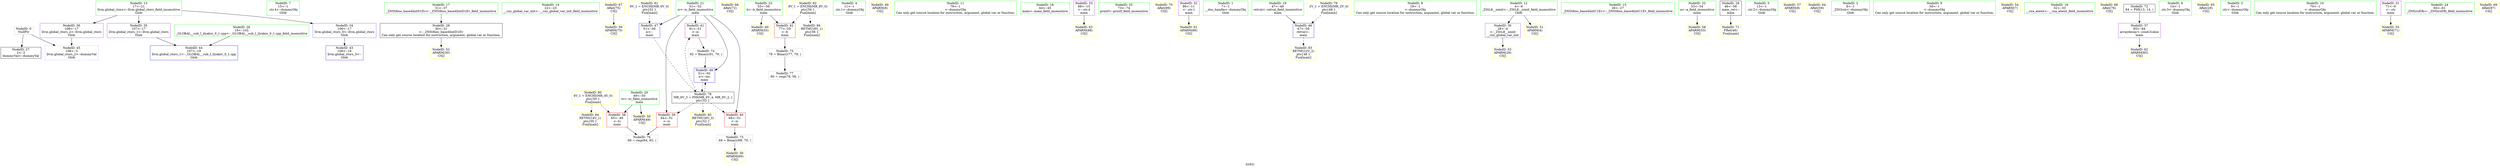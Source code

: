 digraph "SVFG" {
	label="SVFG";

	Node0x5575c5281010 [shape=record,color=grey,label="{NodeID: 0\nNullPtr}"];
	Node0x5575c5281010 -> Node0x5575c5292080[style=solid];
	Node0x5575c5281010 -> Node0x5575c5293070[style=solid];
	Node0x5575c5293070 [shape=record,color=blue, style = dotted,label="{NodeID: 45\n108\<--3\nllvm.global_ctors_2\<--dummyVal\nGlob }"];
	Node0x5575c528f7d0 [shape=record,color=green,label="{NodeID: 7\n15\<--1\n.str.4\<--dummyObj\nGlob }"];
	Node0x5575c5293e60 [shape=record,color=yellow,style=double,label="{NodeID: 52\nAPARM(30)\nCS[]}"];
	Node0x5575c5291470 [shape=record,color=green,label="{NodeID: 14\n22\<--23\n__cxx_global_var_init\<--__cxx_global_var_init_field_insensitive\n}"];
	Node0x5575c5294410 [shape=record,color=yellow,style=double,label="{NodeID: 59\nAPARM(75)\nCS[]}"];
	Node0x5575c5291b10 [shape=record,color=green,label="{NodeID: 21\n51\<--52\nic\<--ic_field_insensitive\nmain\n}"];
	Node0x5575c5291b10 -> Node0x5575c5292b30[style=solid];
	Node0x5575c5291b10 -> Node0x5575c5292c00[style=solid];
	Node0x5575c5291b10 -> Node0x5575c5292cd0[style=solid];
	Node0x5575c5291b10 -> Node0x5575c5293240[style=solid];
	Node0x5575c5291b10 -> Node0x5575c5293b20[style=solid];
	Node0x5575c5294940 [shape=record,color=yellow,style=double,label="{NodeID: 66\nARet(72)\nCS[]}"];
	Node0x5575c5292180 [shape=record,color=black,label="{NodeID: 28\n30\<--31\n\<--_ZNSt8ios_base4InitD1Ev\nCan only get source location for instruction, argument, global var or function.}"];
	Node0x5575c5292180 -> Node0x5575c5293e60[style=solid];
	Node0x5575c52959b0 [shape=record,color=grey,label="{NodeID: 73\n69 = Binary(68, 70, )\n}"];
	Node0x5575c52959b0 -> Node0x5575c52941a0[style=solid];
	Node0x5575c5292790 [shape=record,color=purple,label="{NodeID: 35\n107\<--17\nllvm.global_ctors_1\<--llvm.global_ctors\nGlob }"];
	Node0x5575c5292790 -> Node0x5575c5292f70[style=solid];
	Node0x5575c5298ed0 [shape=record,color=yellow,style=double,label="{NodeID: 80\n4V_1 = ENCHI(MR_4V_0)\npts\{50 \}\nFun[main]}"];
	Node0x5575c5298ed0 -> Node0x5575c5292a60[style=dashed];
	Node0x5575c5298ed0 -> Node0x5575c5299c90[style=dashed];
	Node0x5575c5292da0 [shape=record,color=red,label="{NodeID: 42\n77\<--55\n\<--b\nmain\n}"];
	Node0x5575c5292da0 -> Node0x5575c5295cb0[style=solid];
	Node0x5575c528fdb0 [shape=record,color=green,label="{NodeID: 4\n11\<--1\n.str.1\<--dummyObj\nGlob }"];
	Node0x5575c5293bf0 [shape=record,color=yellow,style=double,label="{NodeID: 49\nAPARM(8)\nCS[]}"];
	Node0x5575c52911d0 [shape=record,color=green,label="{NodeID: 11\n79\<--1\n\<--dummyObj\nCan only get source location for instruction, argument, global var or function.}"];
	Node0x5575c52941a0 [shape=record,color=yellow,style=double,label="{NodeID: 56\nAPARM(69)\nCS[]}"];
	Node0x5575c5291870 [shape=record,color=green,label="{NodeID: 18\n44\<--45\nmain\<--main_field_insensitive\n}"];
	Node0x5575c5294750 [shape=record,color=yellow,style=double,label="{NodeID: 63\nAPARM(88)\nCS[]}"];
	Node0x5575c5291e80 [shape=record,color=green,label="{NodeID: 25\n73\<--74\nprintf\<--printf_field_insensitive\n}"];
	Node0x5575c5295390 [shape=record,color=yellow,style=double,label="{NodeID: 70\nARet(89)\nCS[]}"];
	Node0x5575c52924f0 [shape=record,color=purple,label="{NodeID: 32\n86\<--11\n\<--.str.1\nmain\n}"];
	Node0x5575c52924f0 -> Node0x5575c52945b0[style=solid];
	Node0x5575c5295fb0 [shape=record,color=grey,label="{NodeID: 77\n80 = cmp(78, 58, )\n}"];
	Node0x5575c5292b30 [shape=record,color=red,label="{NodeID: 39\n64\<--51\n\<--ic\nmain\n}"];
	Node0x5575c5292b30 -> Node0x5575c5295e30[style=solid];
	Node0x5575c5299c90 [shape=record,color=yellow,style=double,label="{NodeID: 84\nRETMU(4V_1)\npts\{50 \}\nFun[main]}"];
	Node0x5575c52810a0 [shape=record,color=green,label="{NodeID: 1\n7\<--1\n__dso_handle\<--dummyObj\nGlob }"];
	Node0x5575c5293170 [shape=record,color=blue,label="{NodeID: 46\n47\<--58\nretval\<--\nmain\n}"];
	Node0x5575c5293170 -> Node0x5575c5299170[style=dashed];
	Node0x5575c528f860 [shape=record,color=green,label="{NodeID: 8\n18\<--1\n\<--dummyObj\nCan only get source location for instruction, argument, global var or function.}"];
	Node0x5575c5293f30 [shape=record,color=yellow,style=double,label="{NodeID: 53\nAPARM(28)\nCS[]}"];
	Node0x5575c5291570 [shape=record,color=green,label="{NodeID: 15\n26\<--27\n_ZNSt8ios_base4InitC1Ev\<--_ZNSt8ios_base4InitC1Ev_field_insensitive\n}"];
	Node0x5575c52944e0 [shape=record,color=yellow,style=double,label="{NodeID: 60\nAPARM(55)\nCS[]}"];
	Node0x5575c5291be0 [shape=record,color=green,label="{NodeID: 22\n53\<--54\na\<--a_field_insensitive\nmain\n}"];
	Node0x5575c5291be0 -> Node0x5575c5294340[style=solid];
	Node0x5575c52949d0 [shape=record,color=yellow,style=double,label="{NodeID: 67\nARet(75)\nCS[]}"];
	Node0x5575c52949d0 -> Node0x5575c5294410[style=solid];
	Node0x5575c5292280 [shape=record,color=black,label="{NodeID: 29\n46\<--58\nmain_ret\<--\nmain\n}"];
	Node0x5575c5292280 -> Node0x5575c5295420[style=solid];
	Node0x5575c5295b30 [shape=record,color=grey,label="{NodeID: 74\n92 = Binary(91, 70, )\n}"];
	Node0x5575c5295b30 -> Node0x5575c5293b20[style=solid];
	Node0x5575c5292890 [shape=record,color=purple,label="{NodeID: 36\n108\<--17\nllvm.global_ctors_2\<--llvm.global_ctors\nGlob }"];
	Node0x5575c5292890 -> Node0x5575c5293070[style=solid];
	Node0x5575c5298fb0 [shape=record,color=yellow,style=double,label="{NodeID: 81\n6V_1 = ENCHI(MR_6V_0)\npts\{52 \}\nFun[main]}"];
	Node0x5575c5298fb0 -> Node0x5575c5293240[style=dashed];
	Node0x5575c5292e70 [shape=record,color=blue,label="{NodeID: 43\n106\<--18\nllvm.global_ctors_0\<--\nGlob }"];
	Node0x5575c528fe40 [shape=record,color=green,label="{NodeID: 5\n13\<--1\n.str.2\<--dummyObj\nGlob }"];
	Node0x5575c5293cc0 [shape=record,color=yellow,style=double,label="{NodeID: 50\nAPARM(49)\nCS[]}"];
	Node0x5575c52912a0 [shape=record,color=green,label="{NodeID: 12\n4\<--6\n_ZStL8__ioinit\<--_ZStL8__ioinit_field_insensitive\nGlob }"];
	Node0x5575c52912a0 -> Node0x5575c5292350[style=solid];
	Node0x5575c52912a0 -> Node0x5575c5293d90[style=solid];
	Node0x5575c5294270 [shape=record,color=yellow,style=double,label="{NodeID: 57\nAPARM(8)\nCS[]}"];
	Node0x5575c5291970 [shape=record,color=green,label="{NodeID: 19\n47\<--48\nretval\<--retval_field_insensitive\nmain\n}"];
	Node0x5575c5291970 -> Node0x5575c5293170[style=solid];
	Node0x5575c5294820 [shape=record,color=yellow,style=double,label="{NodeID: 64\nARet(59)\nCS[]}"];
	Node0x5575c5291f80 [shape=record,color=green,label="{NodeID: 26\n19\<--102\n_GLOBAL__sub_I_ilyakor_0_1.cpp\<--_GLOBAL__sub_I_ilyakor_0_1.cpp_field_insensitive\n}"];
	Node0x5575c5291f80 -> Node0x5575c5292f70[style=solid];
	Node0x5575c5295420 [shape=record,color=yellow,style=double,label="{NodeID: 71\nFRet(46)\nFun[main]}"];
	Node0x5575c52925c0 [shape=record,color=purple,label="{NodeID: 33\n88\<--15\n\<--.str.4\nmain\n}"];
	Node0x5575c52925c0 -> Node0x5575c5294750[style=solid];
	Node0x5575c5297eb0 [shape=record,color=black,label="{NodeID: 78\nMR_6V_3 = PHI(MR_6V_4, MR_6V_2, )\npts\{52 \}\n}"];
	Node0x5575c5297eb0 -> Node0x5575c5292b30[style=dashed];
	Node0x5575c5297eb0 -> Node0x5575c5292c00[style=dashed];
	Node0x5575c5297eb0 -> Node0x5575c5292cd0[style=dashed];
	Node0x5575c5297eb0 -> Node0x5575c5293b20[style=dashed];
	Node0x5575c5297eb0 -> Node0x5575c5299d70[style=dashed];
	Node0x5575c5292c00 [shape=record,color=red,label="{NodeID: 40\n68\<--51\n\<--ic\nmain\n}"];
	Node0x5575c5292c00 -> Node0x5575c52959b0[style=solid];
	Node0x5575c5299d70 [shape=record,color=yellow,style=double,label="{NodeID: 85\nRETMU(6V_3)\npts\{52 \}\nFun[main]}"];
	Node0x5575c5281130 [shape=record,color=green,label="{NodeID: 2\n8\<--1\n_ZSt3cin\<--dummyObj\nGlob }"];
	Node0x5575c5293240 [shape=record,color=blue,label="{NodeID: 47\n51\<--58\nic\<--\nmain\n}"];
	Node0x5575c5293240 -> Node0x5575c5297eb0[style=dashed];
	Node0x5575c528f8f0 [shape=record,color=green,label="{NodeID: 9\n58\<--1\n\<--dummyObj\nCan only get source location for instruction, argument, global var or function.}"];
	Node0x5575c5294000 [shape=record,color=yellow,style=double,label="{NodeID: 54\nAPARM(7)\nCS[]}"];
	Node0x5575c5291670 [shape=record,color=green,label="{NodeID: 16\n32\<--33\n__cxa_atexit\<--__cxa_atexit_field_insensitive\n}"];
	Node0x5575c52945b0 [shape=record,color=yellow,style=double,label="{NodeID: 61\nAPARM(86)\nCS[]}"];
	Node0x5575c5291cb0 [shape=record,color=green,label="{NodeID: 23\n55\<--56\nb\<--b_field_insensitive\nmain\n}"];
	Node0x5575c5291cb0 -> Node0x5575c5292da0[style=solid];
	Node0x5575c5291cb0 -> Node0x5575c52944e0[style=solid];
	Node0x5575c5294a60 [shape=record,color=yellow,style=double,label="{NodeID: 68\nARet(76)\nCS[]}"];
	Node0x5575c5292350 [shape=record,color=purple,label="{NodeID: 30\n28\<--4\n\<--_ZStL8__ioinit\n__cxx_global_var_init\n}"];
	Node0x5575c5292350 -> Node0x5575c5293f30[style=solid];
	Node0x5575c5295cb0 [shape=record,color=grey,label="{NodeID: 75\n78 = Binary(77, 79, )\n}"];
	Node0x5575c5295cb0 -> Node0x5575c5295fb0[style=solid];
	Node0x5575c5292990 [shape=record,color=purple,label="{NodeID: 37\n85\<--84\narraydecay\<--cond-lvalue\nmain\n}"];
	Node0x5575c5292990 -> Node0x5575c5294680[style=solid];
	Node0x5575c5299090 [shape=record,color=yellow,style=double,label="{NodeID: 82\n8V_1 = ENCHI(MR_8V_0)\npts\{56 \}\nFun[main]}"];
	Node0x5575c5299090 -> Node0x5575c5292da0[style=dashed];
	Node0x5575c5299090 -> Node0x5575c5299e50[style=dashed];
	Node0x5575c5292f70 [shape=record,color=blue,label="{NodeID: 44\n107\<--19\nllvm.global_ctors_1\<--_GLOBAL__sub_I_ilyakor_0_1.cpp\nGlob }"];
	Node0x5575c528f740 [shape=record,color=green,label="{NodeID: 6\n14\<--1\n.str.3\<--dummyObj\nGlob }"];
	Node0x5575c5293d90 [shape=record,color=yellow,style=double,label="{NodeID: 51\nAPARM(4)\nCS[]}"];
	Node0x5575c5291370 [shape=record,color=green,label="{NodeID: 13\n17\<--21\nllvm.global_ctors\<--llvm.global_ctors_field_insensitive\nGlob }"];
	Node0x5575c5291370 -> Node0x5575c5292690[style=solid];
	Node0x5575c5291370 -> Node0x5575c5292790[style=solid];
	Node0x5575c5291370 -> Node0x5575c5292890[style=solid];
	Node0x5575c5294340 [shape=record,color=yellow,style=double,label="{NodeID: 58\nAPARM(53)\nCS[]}"];
	Node0x5575c5291a40 [shape=record,color=green,label="{NodeID: 20\n49\<--50\ntc\<--tc_field_insensitive\nmain\n}"];
	Node0x5575c5291a40 -> Node0x5575c5292a60[style=solid];
	Node0x5575c5291a40 -> Node0x5575c5293cc0[style=solid];
	Node0x5575c52948b0 [shape=record,color=yellow,style=double,label="{NodeID: 65\nARet(29)\nCS[]}"];
	Node0x5575c5292080 [shape=record,color=black,label="{NodeID: 27\n2\<--3\ndummyVal\<--dummyVal\n}"];
	Node0x5575c5178000 [shape=record,color=black,label="{NodeID: 72\n84 = PHI(13, 14, )\n}"];
	Node0x5575c5178000 -> Node0x5575c5292990[style=solid];
	Node0x5575c5292690 [shape=record,color=purple,label="{NodeID: 34\n106\<--17\nllvm.global_ctors_0\<--llvm.global_ctors\nGlob }"];
	Node0x5575c5292690 -> Node0x5575c5292e70[style=solid];
	Node0x5575c52983b0 [shape=record,color=yellow,style=double,label="{NodeID: 79\n2V_1 = ENCHI(MR_2V_0)\npts\{48 \}\nFun[main]}"];
	Node0x5575c52983b0 -> Node0x5575c5293170[style=dashed];
	Node0x5575c5292cd0 [shape=record,color=red,label="{NodeID: 41\n91\<--51\n\<--ic\nmain\n}"];
	Node0x5575c5292cd0 -> Node0x5575c5295b30[style=solid];
	Node0x5575c5299e50 [shape=record,color=yellow,style=double,label="{NodeID: 86\nRETMU(8V_1)\npts\{56 \}\nFun[main]}"];
	Node0x5575c528fd20 [shape=record,color=green,label="{NodeID: 3\n9\<--1\n.str\<--dummyObj\nGlob }"];
	Node0x5575c5293b20 [shape=record,color=blue,label="{NodeID: 48\n51\<--92\nic\<--inc\nmain\n}"];
	Node0x5575c5293b20 -> Node0x5575c5297eb0[style=dashed];
	Node0x5575c5291100 [shape=record,color=green,label="{NodeID: 10\n70\<--1\n\<--dummyObj\nCan only get source location for instruction, argument, global var or function.}"];
	Node0x5575c52940d0 [shape=record,color=yellow,style=double,label="{NodeID: 55\nAPARM(71)\nCS[]}"];
	Node0x5575c5291770 [shape=record,color=green,label="{NodeID: 17\n31\<--37\n_ZNSt8ios_base4InitD1Ev\<--_ZNSt8ios_base4InitD1Ev_field_insensitive\n}"];
	Node0x5575c5291770 -> Node0x5575c5292180[style=solid];
	Node0x5575c5294680 [shape=record,color=yellow,style=double,label="{NodeID: 62\nAPARM(85)\nCS[]}"];
	Node0x5575c5291d80 [shape=record,color=green,label="{NodeID: 24\n60\<--61\n_ZNSirsERi\<--_ZNSirsERi_field_insensitive\n}"];
	Node0x5575c5295300 [shape=record,color=yellow,style=double,label="{NodeID: 69\nARet(87)\nCS[]}"];
	Node0x5575c5292420 [shape=record,color=purple,label="{NodeID: 31\n71\<--9\n\<--.str\nmain\n}"];
	Node0x5575c5292420 -> Node0x5575c52940d0[style=solid];
	Node0x5575c5295e30 [shape=record,color=grey,label="{NodeID: 76\n66 = cmp(64, 65, )\n}"];
	Node0x5575c5292a60 [shape=record,color=red,label="{NodeID: 38\n65\<--49\n\<--tc\nmain\n}"];
	Node0x5575c5292a60 -> Node0x5575c5295e30[style=solid];
	Node0x5575c5299170 [shape=record,color=yellow,style=double,label="{NodeID: 83\nRETMU(2V_2)\npts\{48 \}\nFun[main]}"];
}

